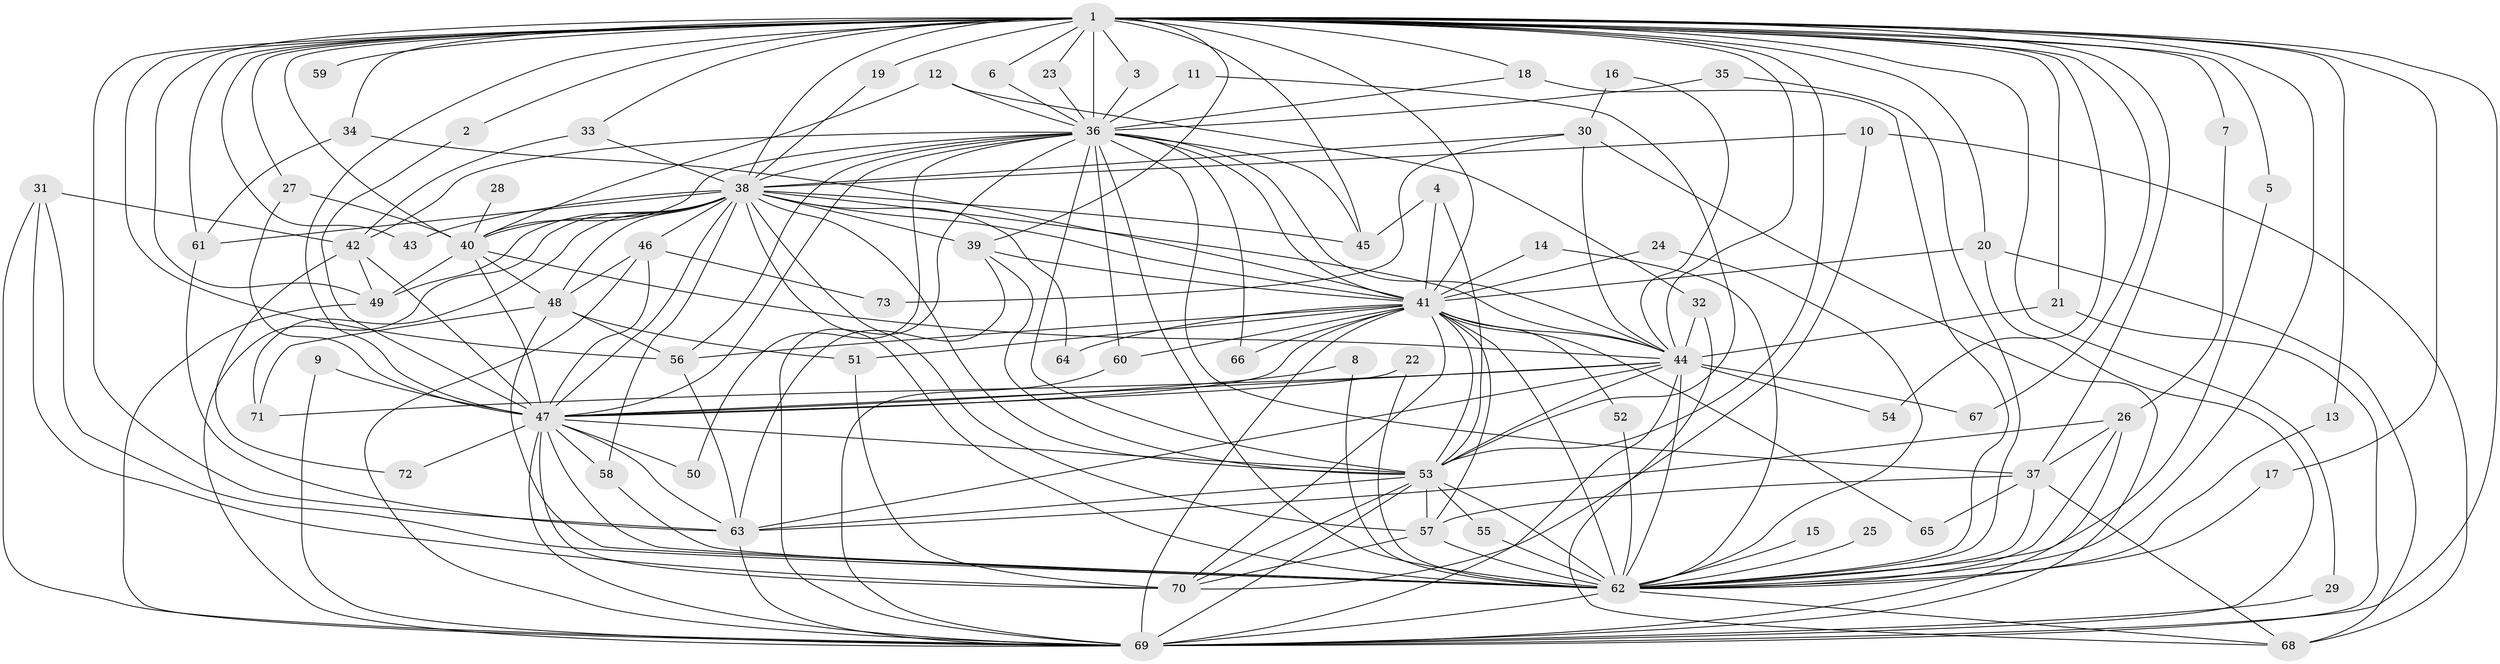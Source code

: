 // original degree distribution, {25: 0.013793103448275862, 26: 0.013793103448275862, 36: 0.006896551724137931, 29: 0.006896551724137931, 19: 0.006896551724137931, 28: 0.006896551724137931, 18: 0.006896551724137931, 24: 0.006896551724137931, 4: 0.10344827586206896, 5: 0.04827586206896552, 3: 0.2, 2: 0.5448275862068965, 6: 0.013793103448275862, 7: 0.013793103448275862, 8: 0.006896551724137931}
// Generated by graph-tools (version 1.1) at 2025/25/03/09/25 03:25:51]
// undirected, 73 vertices, 205 edges
graph export_dot {
graph [start="1"]
  node [color=gray90,style=filled];
  1;
  2;
  3;
  4;
  5;
  6;
  7;
  8;
  9;
  10;
  11;
  12;
  13;
  14;
  15;
  16;
  17;
  18;
  19;
  20;
  21;
  22;
  23;
  24;
  25;
  26;
  27;
  28;
  29;
  30;
  31;
  32;
  33;
  34;
  35;
  36;
  37;
  38;
  39;
  40;
  41;
  42;
  43;
  44;
  45;
  46;
  47;
  48;
  49;
  50;
  51;
  52;
  53;
  54;
  55;
  56;
  57;
  58;
  59;
  60;
  61;
  62;
  63;
  64;
  65;
  66;
  67;
  68;
  69;
  70;
  71;
  72;
  73;
  1 -- 2 [weight=1.0];
  1 -- 3 [weight=1.0];
  1 -- 5 [weight=1.0];
  1 -- 6 [weight=1.0];
  1 -- 7 [weight=1.0];
  1 -- 13 [weight=1.0];
  1 -- 17 [weight=1.0];
  1 -- 18 [weight=1.0];
  1 -- 19 [weight=2.0];
  1 -- 20 [weight=1.0];
  1 -- 21 [weight=1.0];
  1 -- 23 [weight=1.0];
  1 -- 27 [weight=1.0];
  1 -- 29 [weight=1.0];
  1 -- 33 [weight=1.0];
  1 -- 34 [weight=2.0];
  1 -- 36 [weight=3.0];
  1 -- 37 [weight=1.0];
  1 -- 38 [weight=3.0];
  1 -- 39 [weight=1.0];
  1 -- 40 [weight=1.0];
  1 -- 41 [weight=2.0];
  1 -- 43 [weight=1.0];
  1 -- 44 [weight=2.0];
  1 -- 45 [weight=2.0];
  1 -- 47 [weight=4.0];
  1 -- 49 [weight=1.0];
  1 -- 53 [weight=2.0];
  1 -- 54 [weight=1.0];
  1 -- 56 [weight=1.0];
  1 -- 59 [weight=2.0];
  1 -- 61 [weight=1.0];
  1 -- 62 [weight=2.0];
  1 -- 63 [weight=1.0];
  1 -- 67 [weight=1.0];
  1 -- 69 [weight=3.0];
  2 -- 47 [weight=1.0];
  3 -- 36 [weight=1.0];
  4 -- 41 [weight=1.0];
  4 -- 45 [weight=1.0];
  4 -- 53 [weight=1.0];
  5 -- 62 [weight=1.0];
  6 -- 36 [weight=1.0];
  7 -- 26 [weight=1.0];
  8 -- 47 [weight=1.0];
  8 -- 62 [weight=1.0];
  9 -- 47 [weight=1.0];
  9 -- 69 [weight=1.0];
  10 -- 38 [weight=1.0];
  10 -- 68 [weight=1.0];
  10 -- 70 [weight=1.0];
  11 -- 36 [weight=1.0];
  11 -- 53 [weight=1.0];
  12 -- 32 [weight=1.0];
  12 -- 36 [weight=1.0];
  12 -- 40 [weight=1.0];
  13 -- 62 [weight=1.0];
  14 -- 41 [weight=1.0];
  14 -- 62 [weight=1.0];
  15 -- 62 [weight=1.0];
  16 -- 30 [weight=1.0];
  16 -- 44 [weight=1.0];
  17 -- 62 [weight=1.0];
  18 -- 36 [weight=1.0];
  18 -- 62 [weight=1.0];
  19 -- 38 [weight=1.0];
  20 -- 41 [weight=1.0];
  20 -- 68 [weight=1.0];
  20 -- 69 [weight=1.0];
  21 -- 44 [weight=1.0];
  21 -- 69 [weight=1.0];
  22 -- 47 [weight=1.0];
  22 -- 62 [weight=1.0];
  23 -- 36 [weight=1.0];
  24 -- 41 [weight=1.0];
  24 -- 62 [weight=1.0];
  25 -- 62 [weight=1.0];
  26 -- 37 [weight=1.0];
  26 -- 62 [weight=1.0];
  26 -- 63 [weight=1.0];
  26 -- 69 [weight=1.0];
  27 -- 40 [weight=1.0];
  27 -- 47 [weight=1.0];
  28 -- 40 [weight=1.0];
  29 -- 69 [weight=1.0];
  30 -- 38 [weight=1.0];
  30 -- 44 [weight=1.0];
  30 -- 69 [weight=1.0];
  30 -- 73 [weight=1.0];
  31 -- 42 [weight=1.0];
  31 -- 62 [weight=1.0];
  31 -- 69 [weight=1.0];
  31 -- 70 [weight=1.0];
  32 -- 44 [weight=1.0];
  32 -- 68 [weight=1.0];
  33 -- 38 [weight=1.0];
  33 -- 42 [weight=2.0];
  34 -- 41 [weight=1.0];
  34 -- 61 [weight=1.0];
  35 -- 36 [weight=1.0];
  35 -- 62 [weight=1.0];
  36 -- 37 [weight=1.0];
  36 -- 38 [weight=2.0];
  36 -- 40 [weight=1.0];
  36 -- 41 [weight=1.0];
  36 -- 42 [weight=1.0];
  36 -- 44 [weight=1.0];
  36 -- 45 [weight=1.0];
  36 -- 47 [weight=1.0];
  36 -- 50 [weight=1.0];
  36 -- 53 [weight=1.0];
  36 -- 56 [weight=1.0];
  36 -- 60 [weight=1.0];
  36 -- 62 [weight=1.0];
  36 -- 66 [weight=1.0];
  36 -- 69 [weight=1.0];
  37 -- 57 [weight=1.0];
  37 -- 62 [weight=1.0];
  37 -- 65 [weight=1.0];
  37 -- 68 [weight=1.0];
  38 -- 39 [weight=1.0];
  38 -- 40 [weight=1.0];
  38 -- 41 [weight=1.0];
  38 -- 43 [weight=1.0];
  38 -- 44 [weight=1.0];
  38 -- 45 [weight=1.0];
  38 -- 46 [weight=1.0];
  38 -- 47 [weight=1.0];
  38 -- 48 [weight=1.0];
  38 -- 49 [weight=1.0];
  38 -- 53 [weight=1.0];
  38 -- 57 [weight=1.0];
  38 -- 58 [weight=1.0];
  38 -- 61 [weight=1.0];
  38 -- 62 [weight=2.0];
  38 -- 64 [weight=1.0];
  38 -- 69 [weight=1.0];
  38 -- 71 [weight=1.0];
  39 -- 41 [weight=1.0];
  39 -- 53 [weight=1.0];
  39 -- 63 [weight=1.0];
  40 -- 44 [weight=1.0];
  40 -- 47 [weight=1.0];
  40 -- 48 [weight=1.0];
  40 -- 49 [weight=1.0];
  41 -- 44 [weight=1.0];
  41 -- 47 [weight=1.0];
  41 -- 51 [weight=1.0];
  41 -- 52 [weight=1.0];
  41 -- 53 [weight=2.0];
  41 -- 56 [weight=1.0];
  41 -- 57 [weight=1.0];
  41 -- 60 [weight=1.0];
  41 -- 62 [weight=3.0];
  41 -- 64 [weight=1.0];
  41 -- 65 [weight=1.0];
  41 -- 66 [weight=1.0];
  41 -- 69 [weight=1.0];
  41 -- 70 [weight=1.0];
  42 -- 47 [weight=1.0];
  42 -- 49 [weight=1.0];
  42 -- 72 [weight=1.0];
  44 -- 47 [weight=1.0];
  44 -- 53 [weight=1.0];
  44 -- 54 [weight=1.0];
  44 -- 62 [weight=2.0];
  44 -- 63 [weight=1.0];
  44 -- 67 [weight=1.0];
  44 -- 69 [weight=1.0];
  44 -- 71 [weight=1.0];
  46 -- 47 [weight=1.0];
  46 -- 48 [weight=1.0];
  46 -- 69 [weight=1.0];
  46 -- 73 [weight=1.0];
  47 -- 50 [weight=1.0];
  47 -- 53 [weight=1.0];
  47 -- 58 [weight=1.0];
  47 -- 62 [weight=1.0];
  47 -- 63 [weight=1.0];
  47 -- 69 [weight=2.0];
  47 -- 70 [weight=1.0];
  47 -- 72 [weight=1.0];
  48 -- 51 [weight=1.0];
  48 -- 56 [weight=1.0];
  48 -- 62 [weight=2.0];
  48 -- 71 [weight=1.0];
  49 -- 69 [weight=1.0];
  51 -- 70 [weight=1.0];
  52 -- 62 [weight=1.0];
  53 -- 55 [weight=1.0];
  53 -- 57 [weight=1.0];
  53 -- 62 [weight=2.0];
  53 -- 63 [weight=1.0];
  53 -- 69 [weight=1.0];
  53 -- 70 [weight=2.0];
  55 -- 62 [weight=1.0];
  56 -- 63 [weight=1.0];
  57 -- 62 [weight=1.0];
  57 -- 70 [weight=1.0];
  58 -- 62 [weight=1.0];
  60 -- 69 [weight=1.0];
  61 -- 63 [weight=1.0];
  62 -- 68 [weight=1.0];
  62 -- 69 [weight=1.0];
  63 -- 69 [weight=1.0];
}
